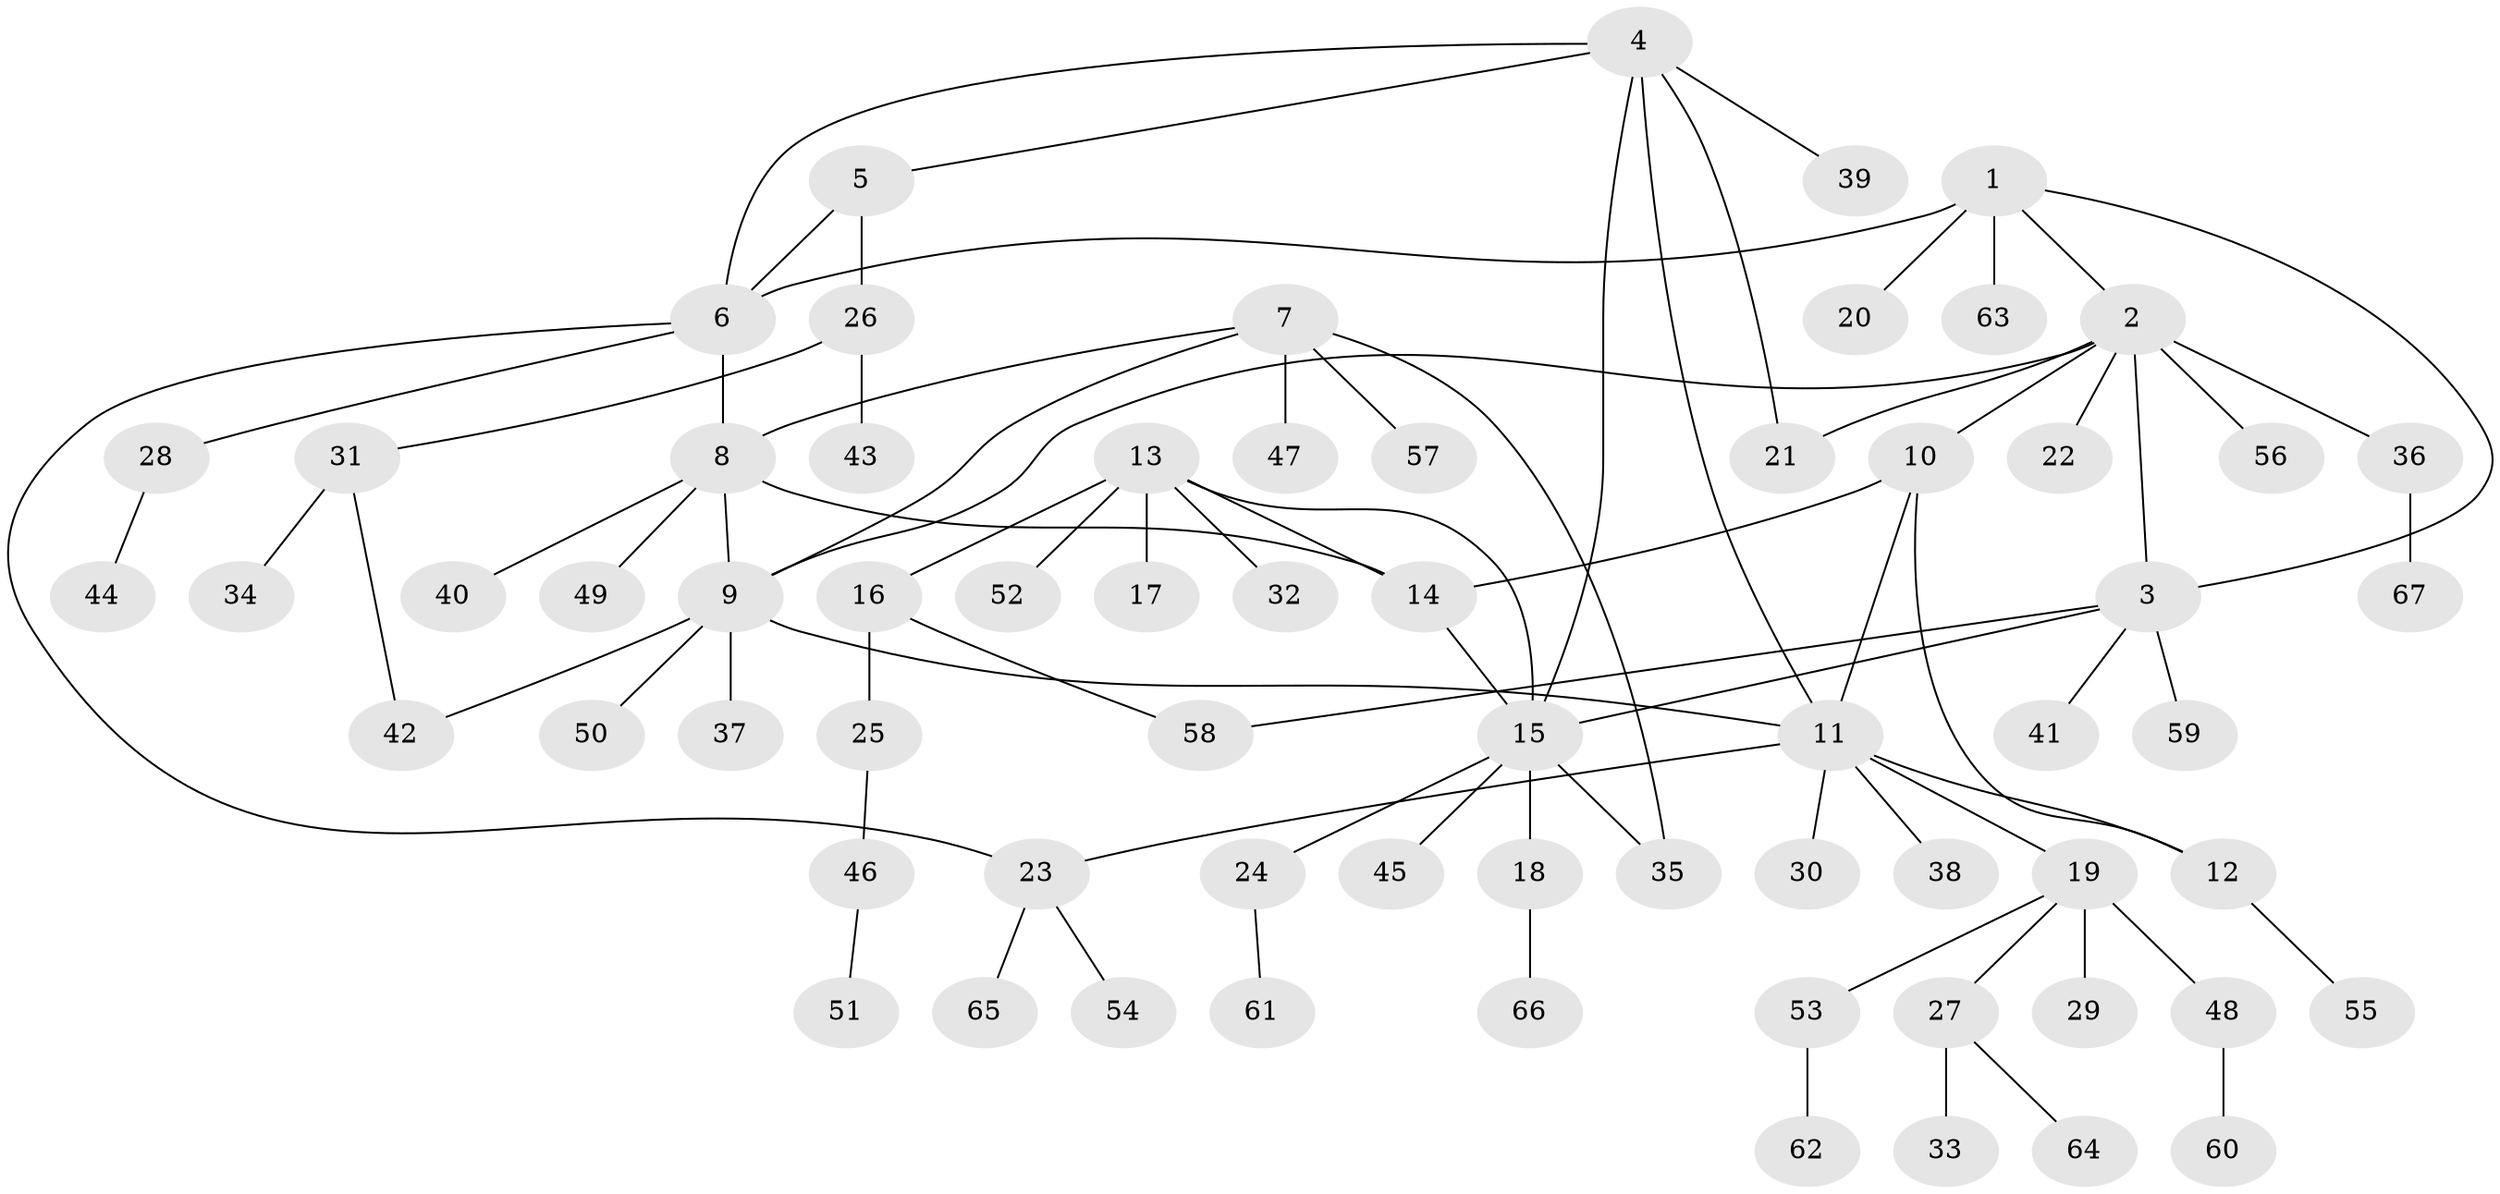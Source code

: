 // Generated by graph-tools (version 1.1) at 2025/02/03/09/25 03:02:37]
// undirected, 67 vertices, 82 edges
graph export_dot {
graph [start="1"]
  node [color=gray90,style=filled];
  1;
  2;
  3;
  4;
  5;
  6;
  7;
  8;
  9;
  10;
  11;
  12;
  13;
  14;
  15;
  16;
  17;
  18;
  19;
  20;
  21;
  22;
  23;
  24;
  25;
  26;
  27;
  28;
  29;
  30;
  31;
  32;
  33;
  34;
  35;
  36;
  37;
  38;
  39;
  40;
  41;
  42;
  43;
  44;
  45;
  46;
  47;
  48;
  49;
  50;
  51;
  52;
  53;
  54;
  55;
  56;
  57;
  58;
  59;
  60;
  61;
  62;
  63;
  64;
  65;
  66;
  67;
  1 -- 2;
  1 -- 3;
  1 -- 6;
  1 -- 20;
  1 -- 63;
  2 -- 3;
  2 -- 9;
  2 -- 10;
  2 -- 21;
  2 -- 22;
  2 -- 36;
  2 -- 56;
  3 -- 15;
  3 -- 41;
  3 -- 58;
  3 -- 59;
  4 -- 5;
  4 -- 6;
  4 -- 11;
  4 -- 15;
  4 -- 21;
  4 -- 39;
  5 -- 6;
  5 -- 26;
  6 -- 8;
  6 -- 23;
  6 -- 28;
  7 -- 8;
  7 -- 9;
  7 -- 35;
  7 -- 47;
  7 -- 57;
  8 -- 9;
  8 -- 14;
  8 -- 40;
  8 -- 49;
  9 -- 11;
  9 -- 37;
  9 -- 42;
  9 -- 50;
  10 -- 11;
  10 -- 12;
  10 -- 14;
  11 -- 12;
  11 -- 19;
  11 -- 23;
  11 -- 30;
  11 -- 38;
  12 -- 55;
  13 -- 14;
  13 -- 15;
  13 -- 16;
  13 -- 17;
  13 -- 32;
  13 -- 52;
  14 -- 15;
  15 -- 18;
  15 -- 24;
  15 -- 35;
  15 -- 45;
  16 -- 25;
  16 -- 58;
  18 -- 66;
  19 -- 27;
  19 -- 29;
  19 -- 48;
  19 -- 53;
  23 -- 54;
  23 -- 65;
  24 -- 61;
  25 -- 46;
  26 -- 31;
  26 -- 43;
  27 -- 33;
  27 -- 64;
  28 -- 44;
  31 -- 34;
  31 -- 42;
  36 -- 67;
  46 -- 51;
  48 -- 60;
  53 -- 62;
}
